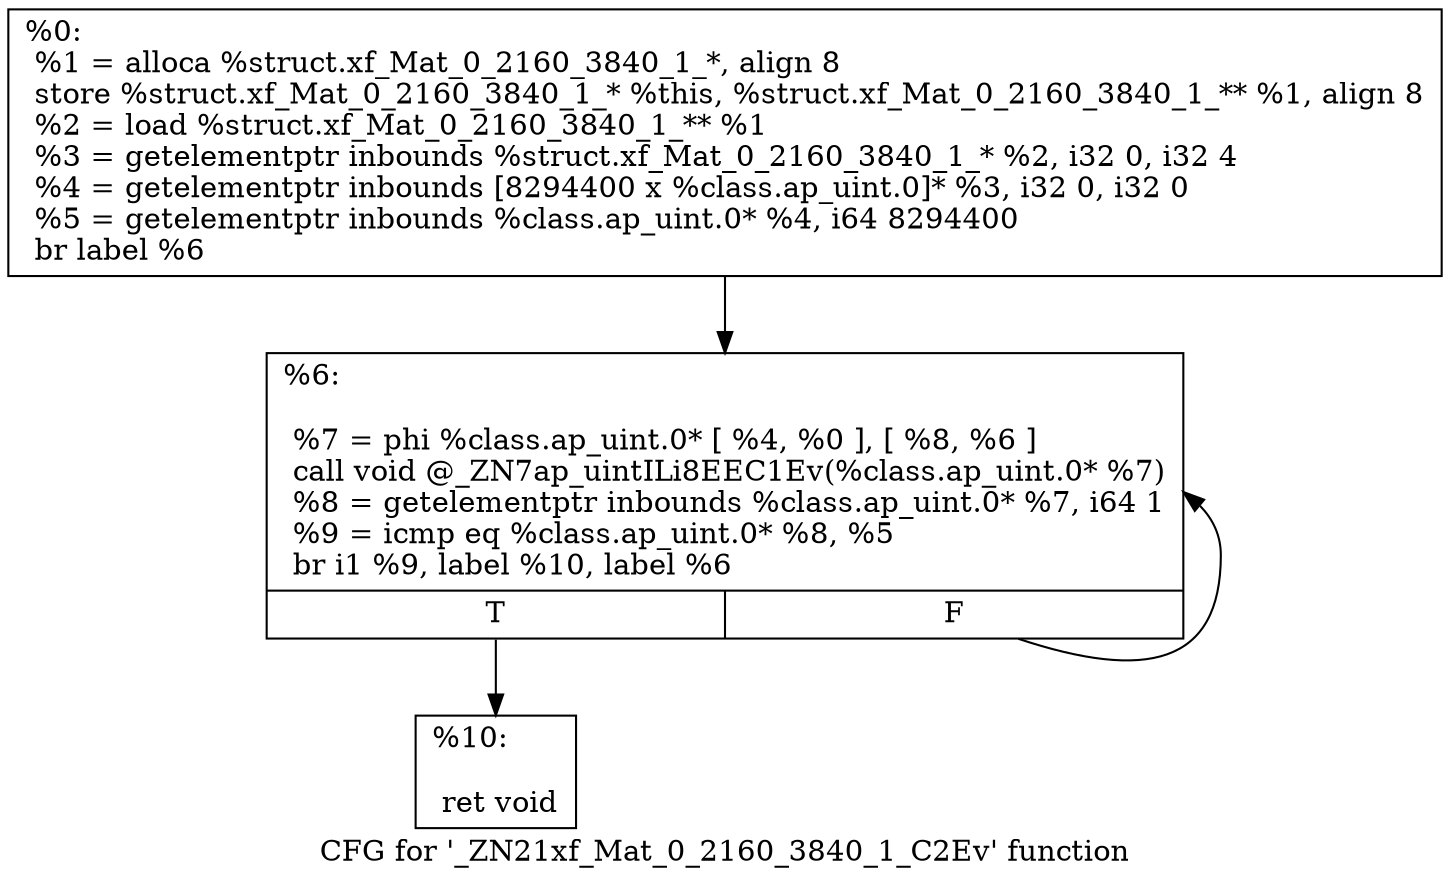 digraph "CFG for '_ZN21xf_Mat_0_2160_3840_1_C2Ev' function" {
	label="CFG for '_ZN21xf_Mat_0_2160_3840_1_C2Ev' function";

	Node0x3302b30 [shape=record,label="{%0:\l  %1 = alloca %struct.xf_Mat_0_2160_3840_1_*, align 8\l  store %struct.xf_Mat_0_2160_3840_1_* %this, %struct.xf_Mat_0_2160_3840_1_** %1, align 8\l  %2 = load %struct.xf_Mat_0_2160_3840_1_** %1\l  %3 = getelementptr inbounds %struct.xf_Mat_0_2160_3840_1_* %2, i32 0, i32 4\l  %4 = getelementptr inbounds [8294400 x %class.ap_uint.0]* %3, i32 0, i32 0\l  %5 = getelementptr inbounds %class.ap_uint.0* %4, i64 8294400\l  br label %6\l}"];
	Node0x3302b30 -> Node0x340dba0;
	Node0x340dba0 [shape=record,label="{%6:\l\l  %7 = phi %class.ap_uint.0* [ %4, %0 ], [ %8, %6 ]\l  call void @_ZN7ap_uintILi8EEC1Ev(%class.ap_uint.0* %7)\l  %8 = getelementptr inbounds %class.ap_uint.0* %7, i64 1\l  %9 = icmp eq %class.ap_uint.0* %8, %5\l  br i1 %9, label %10, label %6\l|{<s0>T|<s1>F}}"];
	Node0x340dba0:s0 -> Node0x340df70;
	Node0x340dba0:s1 -> Node0x340dba0;
	Node0x340df70 [shape=record,label="{%10:\l\l  ret void\l}"];
}
